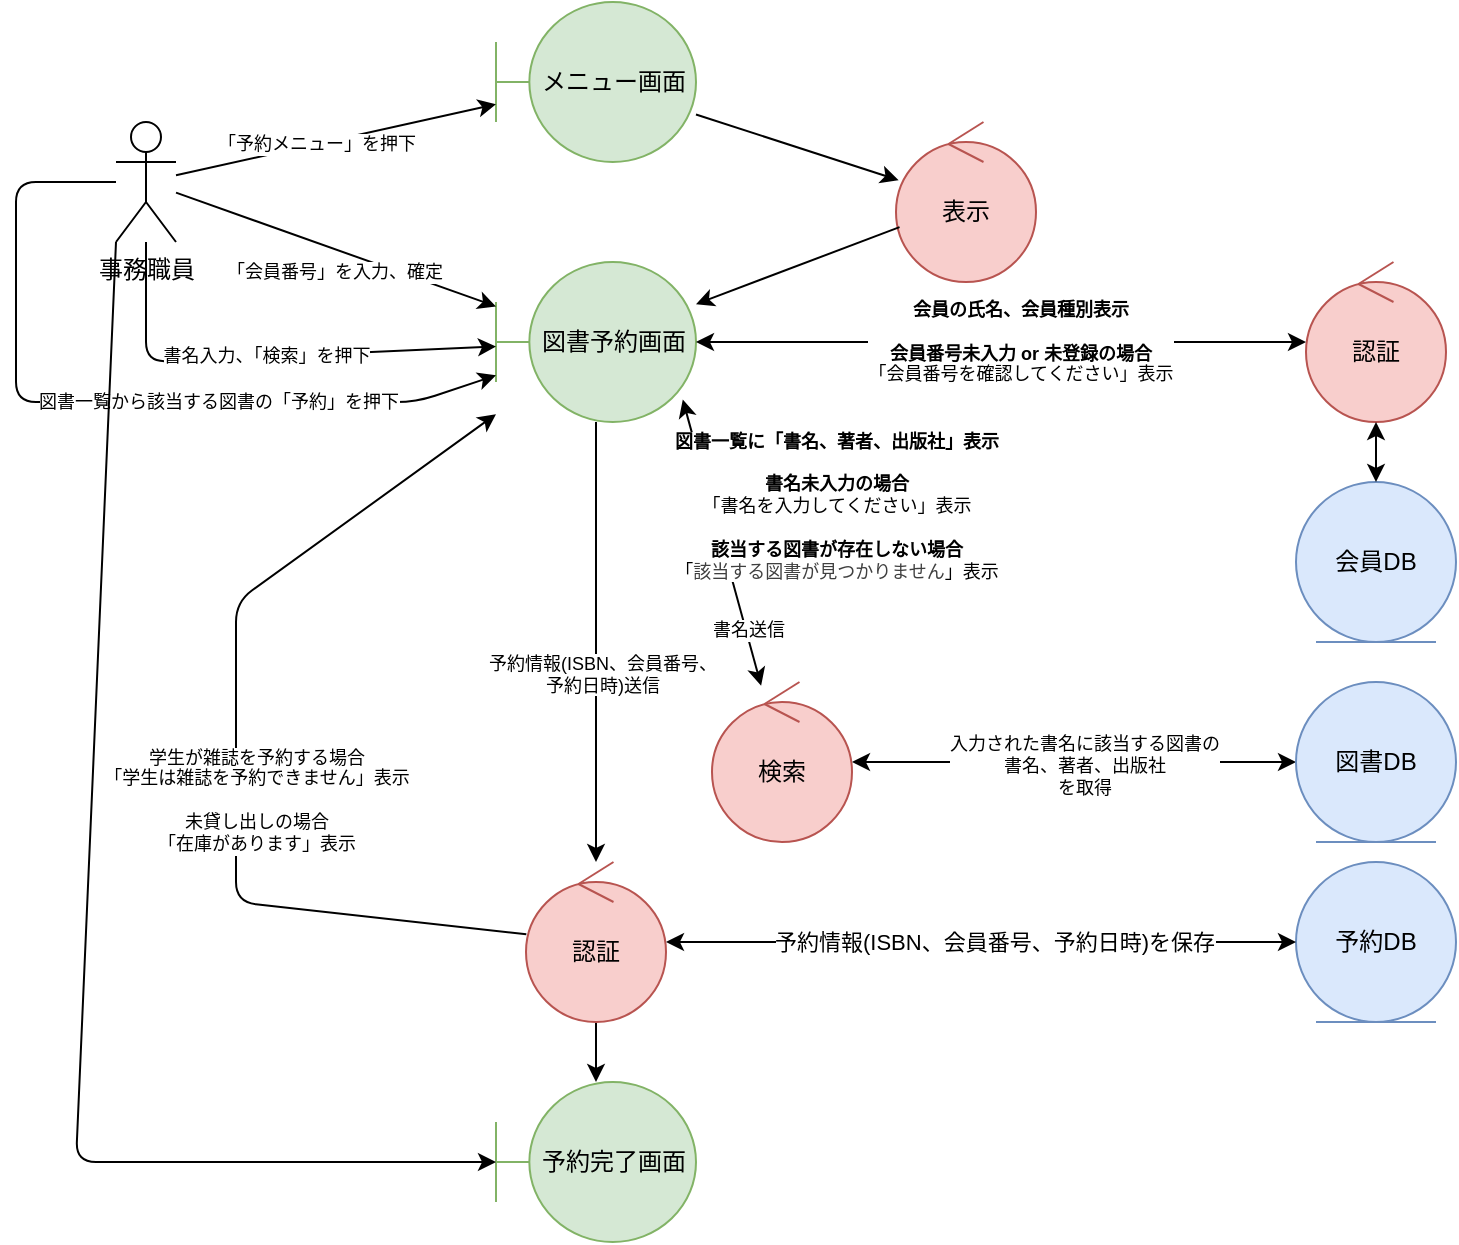 <mxfile>
    <diagram id="pEpuz6DDx-xSXiD9G2zb" name="ページ1">
        <mxGraphModel dx="1160" dy="493" grid="1" gridSize="10" guides="1" tooltips="1" connect="1" arrows="1" fold="1" page="1" pageScale="1" pageWidth="827" pageHeight="1169" math="0" shadow="0">
            <root>
                <mxCell id="0"/>
                <mxCell id="1" parent="0"/>
                <mxCell id="2" value="事務職員" style="shape=umlActor;verticalLabelPosition=bottom;verticalAlign=top;html=1;outlineConnect=0;" parent="1" vertex="1">
                    <mxGeometry x="80" y="120" width="30" height="60" as="geometry"/>
                </mxCell>
                <mxCell id="3" value="メニュー画面" style="shape=umlBoundary;whiteSpace=wrap;html=1;fillColor=#d5e8d4;strokeColor=#82b366;" parent="1" vertex="1">
                    <mxGeometry x="270" y="60" width="100" height="80" as="geometry"/>
                </mxCell>
                <mxCell id="4" value="" style="endArrow=classic;html=1;" parent="1" source="2" target="3" edge="1">
                    <mxGeometry width="50" height="50" relative="1" as="geometry">
                        <mxPoint x="190" y="190" as="sourcePoint"/>
                        <mxPoint x="240" y="140" as="targetPoint"/>
                    </mxGeometry>
                </mxCell>
                <mxCell id="5" value="「予約メニュー」を押下" style="edgeLabel;html=1;align=center;verticalAlign=middle;resizable=0;points=[];fontSize=9;" parent="4" vertex="1" connectable="0">
                    <mxGeometry x="-0.198" relative="1" as="geometry">
                        <mxPoint x="6" y="-2" as="offset"/>
                    </mxGeometry>
                </mxCell>
                <mxCell id="7" value="予約DB" style="ellipse;shape=umlEntity;whiteSpace=wrap;html=1;fillColor=#dae8fc;strokeColor=#6c8ebf;" parent="1" vertex="1">
                    <mxGeometry x="670" y="490" width="80" height="80" as="geometry"/>
                </mxCell>
                <mxCell id="8" value="表示" style="ellipse;shape=umlControl;whiteSpace=wrap;html=1;fillColor=#f8cecc;strokeColor=#b85450;" parent="1" vertex="1">
                    <mxGeometry x="470" y="120" width="70" height="80" as="geometry"/>
                </mxCell>
                <mxCell id="9" value="" style="endArrow=classic;html=1;" parent="1" source="3" target="8" edge="1">
                    <mxGeometry width="50" height="50" relative="1" as="geometry">
                        <mxPoint x="500" y="130" as="sourcePoint"/>
                        <mxPoint x="550" y="80" as="targetPoint"/>
                    </mxGeometry>
                </mxCell>
                <mxCell id="13" value="" style="endArrow=classic;html=1;" parent="1" source="8" target="14" edge="1">
                    <mxGeometry width="50" height="50" relative="1" as="geometry">
                        <mxPoint x="360" y="200" as="sourcePoint"/>
                        <mxPoint x="400" y="230" as="targetPoint"/>
                    </mxGeometry>
                </mxCell>
                <mxCell id="14" value="図書予約画面" style="shape=umlBoundary;whiteSpace=wrap;html=1;fillColor=#d5e8d4;strokeColor=#82b366;" parent="1" vertex="1">
                    <mxGeometry x="270" y="190" width="100" height="80" as="geometry"/>
                </mxCell>
                <mxCell id="15" value="" style="endArrow=classic;html=1;" parent="1" source="2" target="14" edge="1">
                    <mxGeometry width="50" height="50" relative="1" as="geometry">
                        <mxPoint x="180" y="200" as="sourcePoint"/>
                        <mxPoint x="230" y="150" as="targetPoint"/>
                    </mxGeometry>
                </mxCell>
                <mxCell id="16" value="「会員番号」を入力、確定" style="edgeLabel;html=1;align=center;verticalAlign=middle;resizable=0;points=[];fontSize=9;" parent="15" vertex="1" connectable="0">
                    <mxGeometry x="-0.156" y="4" relative="1" as="geometry">
                        <mxPoint x="10" y="19" as="offset"/>
                    </mxGeometry>
                </mxCell>
                <mxCell id="17" value="認証" style="ellipse;shape=umlControl;whiteSpace=wrap;html=1;fillColor=#f8cecc;strokeColor=#b85450;" parent="1" vertex="1">
                    <mxGeometry x="675" y="190" width="70" height="80" as="geometry"/>
                </mxCell>
                <mxCell id="18" value="" style="endArrow=classic;startArrow=classic;html=1;" parent="1" source="14" target="17" edge="1">
                    <mxGeometry width="50" height="50" relative="1" as="geometry">
                        <mxPoint x="410" y="200" as="sourcePoint"/>
                        <mxPoint x="460" y="150" as="targetPoint"/>
                    </mxGeometry>
                </mxCell>
                <mxCell id="19" value="&lt;div&gt;&lt;span style=&quot;background-color: light-dark(#ffffff, var(--ge-dark-color, #121212));&quot;&gt;&lt;font&gt;&lt;b&gt;会員の氏名、会員種別表示&lt;/b&gt;&lt;/font&gt;&lt;/span&gt;&lt;/div&gt;&lt;div&gt;&lt;span style=&quot;background-color: light-dark(#ffffff, var(--ge-dark-color, #121212));&quot;&gt;&lt;font&gt;&lt;br&gt;&lt;/font&gt;&lt;/span&gt;&lt;/div&gt;&lt;div&gt;&lt;span style=&quot;background-color: light-dark(#ffffff, var(--ge-dark-color, #121212));&quot;&gt;&lt;font&gt;&lt;b&gt;会員番号未入力 or 未登録の場合&lt;/b&gt;&lt;/font&gt;&lt;/span&gt;&lt;/div&gt;&lt;div&gt;&lt;span style=&quot;background-color: light-dark(#ffffff, var(--ge-dark-color, #121212));&quot;&gt;&lt;font&gt;「会員番号を確認してください」表示&lt;/font&gt;&lt;/span&gt;&lt;/div&gt;" style="edgeLabel;html=1;align=center;verticalAlign=middle;resizable=0;points=[];fontSize=9;" parent="18" vertex="1" connectable="0">
                    <mxGeometry x="-0.031" relative="1" as="geometry">
                        <mxPoint x="14" as="offset"/>
                    </mxGeometry>
                </mxCell>
                <mxCell id="21" value="" style="endArrow=classic;html=1;" parent="1" source="2" target="14" edge="1">
                    <mxGeometry width="50" height="50" relative="1" as="geometry">
                        <mxPoint x="80" y="300" as="sourcePoint"/>
                        <mxPoint x="130" y="250" as="targetPoint"/>
                        <Array as="points">
                            <mxPoint x="95" y="240"/>
                        </Array>
                    </mxGeometry>
                </mxCell>
                <mxCell id="22" value="書名入力、「検索」を押下" style="edgeLabel;html=1;align=center;verticalAlign=middle;resizable=0;points=[];fontSize=9;" parent="21" vertex="1" connectable="0">
                    <mxGeometry x="0.02" y="1" relative="1" as="geometry">
                        <mxPoint as="offset"/>
                    </mxGeometry>
                </mxCell>
                <mxCell id="23" value="検索" style="ellipse;shape=umlControl;whiteSpace=wrap;html=1;fillColor=#f8cecc;strokeColor=#b85450;" parent="1" vertex="1">
                    <mxGeometry x="378" y="400" width="70" height="80" as="geometry"/>
                </mxCell>
                <mxCell id="25" value="" style="endArrow=classic;startArrow=classic;html=1;" parent="1" source="23" target="52" edge="1">
                    <mxGeometry width="50" height="50" relative="1" as="geometry">
                        <mxPoint x="420" y="350" as="sourcePoint"/>
                        <mxPoint x="640" y="390" as="targetPoint"/>
                    </mxGeometry>
                </mxCell>
                <mxCell id="27" value="&lt;font&gt;入力された書名に該当する図書の&lt;/font&gt;&lt;div&gt;&lt;font&gt;書名、著者、出版社&lt;/font&gt;&lt;/div&gt;&lt;div&gt;&lt;font&gt;を取得&lt;/font&gt;&lt;/div&gt;" style="edgeLabel;html=1;align=center;verticalAlign=middle;resizable=0;points=[];fontSize=9;" parent="25" vertex="1" connectable="0">
                    <mxGeometry x="0.045" y="-2" relative="1" as="geometry">
                        <mxPoint as="offset"/>
                    </mxGeometry>
                </mxCell>
                <mxCell id="26" value="" style="endArrow=classic;startArrow=classic;html=1;entryX=0.934;entryY=0.86;entryDx=0;entryDy=0;entryPerimeter=0;" parent="1" source="23" target="14" edge="1">
                    <mxGeometry width="50" height="50" relative="1" as="geometry">
                        <mxPoint x="420" y="350" as="sourcePoint"/>
                        <mxPoint x="470" y="300" as="targetPoint"/>
                    </mxGeometry>
                </mxCell>
                <mxCell id="28" value="&lt;div&gt;&lt;b&gt;図書一覧に「書名、著者、出版社」表示&lt;/b&gt;&lt;/div&gt;&lt;div&gt;&lt;br&gt;&lt;/div&gt;&lt;b&gt;書名未入力の場合&lt;/b&gt;&lt;div&gt;「書名を入力してください」表示&lt;/div&gt;&lt;div&gt;&lt;br&gt;&lt;/div&gt;&lt;div&gt;&lt;b&gt;該当する図書が存在しない場合&lt;/b&gt;&lt;/div&gt;&lt;div&gt;「&lt;span style=&quot;color: rgb(63, 63, 63); background-color: light-dark(#ffffff, var(--ge-dark-color, #121212));&quot;&gt;該当する図書が見つかりません&lt;/span&gt;&lt;span style=&quot;background-color: light-dark(#ffffff, var(--ge-dark-color, #121212));&quot;&gt;」表示&lt;/span&gt;&lt;/div&gt;" style="edgeLabel;html=1;align=center;verticalAlign=middle;resizable=0;points=[];fontSize=9;" parent="26" vertex="1" connectable="0">
                    <mxGeometry x="0.565" relative="1" as="geometry">
                        <mxPoint x="68" y="22" as="offset"/>
                    </mxGeometry>
                </mxCell>
                <mxCell id="49" value="書名送信" style="edgeLabel;html=1;align=center;verticalAlign=middle;resizable=0;points=[];fontSize=9;" parent="26" vertex="1" connectable="0">
                    <mxGeometry x="-0.6" y="-1" relative="1" as="geometry">
                        <mxPoint y="1" as="offset"/>
                    </mxGeometry>
                </mxCell>
                <mxCell id="29" value="" style="endArrow=classic;html=1;" parent="1" source="2" target="14" edge="1">
                    <mxGeometry width="50" height="50" relative="1" as="geometry">
                        <mxPoint x="260" y="290" as="sourcePoint"/>
                        <mxPoint x="310" y="240" as="targetPoint"/>
                        <Array as="points">
                            <mxPoint x="30" y="150"/>
                            <mxPoint x="30" y="260"/>
                            <mxPoint x="230" y="260"/>
                        </Array>
                    </mxGeometry>
                </mxCell>
                <mxCell id="30" value="図書一覧から該当する図書の「予約」を押下" style="edgeLabel;html=1;align=center;verticalAlign=middle;resizable=0;points=[];fontSize=9;" parent="29" vertex="1" connectable="0">
                    <mxGeometry x="-0.092" y="5" relative="1" as="geometry">
                        <mxPoint x="78" y="5" as="offset"/>
                    </mxGeometry>
                </mxCell>
                <mxCell id="35" value="" style="edgeStyle=none;html=1;" parent="1" source="31" target="34" edge="1">
                    <mxGeometry relative="1" as="geometry"/>
                </mxCell>
                <mxCell id="31" value="認証" style="ellipse;shape=umlControl;whiteSpace=wrap;html=1;fillColor=#f8cecc;strokeColor=#b85450;" parent="1" vertex="1">
                    <mxGeometry x="285" y="490" width="70" height="80" as="geometry"/>
                </mxCell>
                <mxCell id="33" value="" style="endArrow=classic;html=1;" parent="1" source="14" target="31" edge="1">
                    <mxGeometry width="50" height="50" relative="1" as="geometry">
                        <mxPoint x="310" y="400" as="sourcePoint"/>
                        <mxPoint x="360" y="350" as="targetPoint"/>
                    </mxGeometry>
                </mxCell>
                <mxCell id="36" value="予約情報(ISBN、会員番号、&lt;div&gt;予約日時)送信&lt;/div&gt;" style="edgeLabel;html=1;align=center;verticalAlign=middle;resizable=0;points=[];fontSize=9;" parent="33" vertex="1" connectable="0">
                    <mxGeometry x="0.024" relative="1" as="geometry">
                        <mxPoint x="3" y="13" as="offset"/>
                    </mxGeometry>
                </mxCell>
                <mxCell id="34" value="予約完了画面" style="shape=umlBoundary;whiteSpace=wrap;html=1;fillColor=#d5e8d4;strokeColor=#82b366;" parent="1" vertex="1">
                    <mxGeometry x="270" y="600" width="100" height="80" as="geometry"/>
                </mxCell>
                <mxCell id="37" value="" style="endArrow=classic;startArrow=classic;html=1;" parent="1" source="31" target="7" edge="1">
                    <mxGeometry width="50" height="50" relative="1" as="geometry">
                        <mxPoint x="440" y="400" as="sourcePoint"/>
                        <mxPoint x="490" y="350" as="targetPoint"/>
                        <Array as="points"/>
                    </mxGeometry>
                </mxCell>
                <mxCell id="51" value="予約情報(ISBN、会員番号、予約日時)を保存" style="edgeLabel;html=1;align=center;verticalAlign=middle;resizable=0;points=[];" parent="37" vertex="1" connectable="0">
                    <mxGeometry x="-0.2" relative="1" as="geometry">
                        <mxPoint x="38" as="offset"/>
                    </mxGeometry>
                </mxCell>
                <mxCell id="38" value="" style="endArrow=classic;html=1;" parent="1" source="31" target="14" edge="1">
                    <mxGeometry width="50" height="50" relative="1" as="geometry">
                        <mxPoint x="120" y="420" as="sourcePoint"/>
                        <mxPoint x="330" y="180" as="targetPoint"/>
                        <Array as="points">
                            <mxPoint x="140" y="510"/>
                            <mxPoint x="140" y="360"/>
                        </Array>
                    </mxGeometry>
                </mxCell>
                <mxCell id="40" value="&lt;div&gt;学生が雑誌を予約する場合&lt;/div&gt;「学生は雑誌を予約できません」表示&lt;div&gt;&lt;br&gt;&lt;/div&gt;&lt;div&gt;未貸し出しの場合&lt;/div&gt;&lt;div&gt;「在庫があります」表示&lt;/div&gt;" style="edgeLabel;html=1;align=center;verticalAlign=middle;resizable=0;points=[];fontSize=9;" parent="38" vertex="1" connectable="0">
                    <mxGeometry x="0.091" y="-1" relative="1" as="geometry">
                        <mxPoint x="9" y="52" as="offset"/>
                    </mxGeometry>
                </mxCell>
                <mxCell id="50" value="" style="endArrow=classic;html=1;exitX=0;exitY=1;exitDx=0;exitDy=0;exitPerimeter=0;" parent="1" source="2" target="34" edge="1">
                    <mxGeometry width="50" height="50" relative="1" as="geometry">
                        <mxPoint x="50" y="442.381" as="sourcePoint"/>
                        <mxPoint x="290" y="460" as="targetPoint"/>
                        <Array as="points">
                            <mxPoint x="60" y="640"/>
                        </Array>
                    </mxGeometry>
                </mxCell>
                <mxCell id="52" value="図書DB" style="ellipse;shape=umlEntity;whiteSpace=wrap;html=1;fillColor=#dae8fc;strokeColor=#6c8ebf;" vertex="1" parent="1">
                    <mxGeometry x="670" y="400" width="80" height="80" as="geometry"/>
                </mxCell>
                <mxCell id="53" value="会員DB" style="ellipse;shape=umlEntity;whiteSpace=wrap;html=1;fillColor=#dae8fc;strokeColor=#6c8ebf;" vertex="1" parent="1">
                    <mxGeometry x="670" y="300" width="80" height="80" as="geometry"/>
                </mxCell>
                <mxCell id="55" value="" style="endArrow=classic;startArrow=classic;html=1;" edge="1" parent="1" source="53" target="17">
                    <mxGeometry width="50" height="50" relative="1" as="geometry">
                        <mxPoint x="560" y="290" as="sourcePoint"/>
                        <mxPoint x="610" y="240" as="targetPoint"/>
                    </mxGeometry>
                </mxCell>
            </root>
        </mxGraphModel>
    </diagram>
</mxfile>